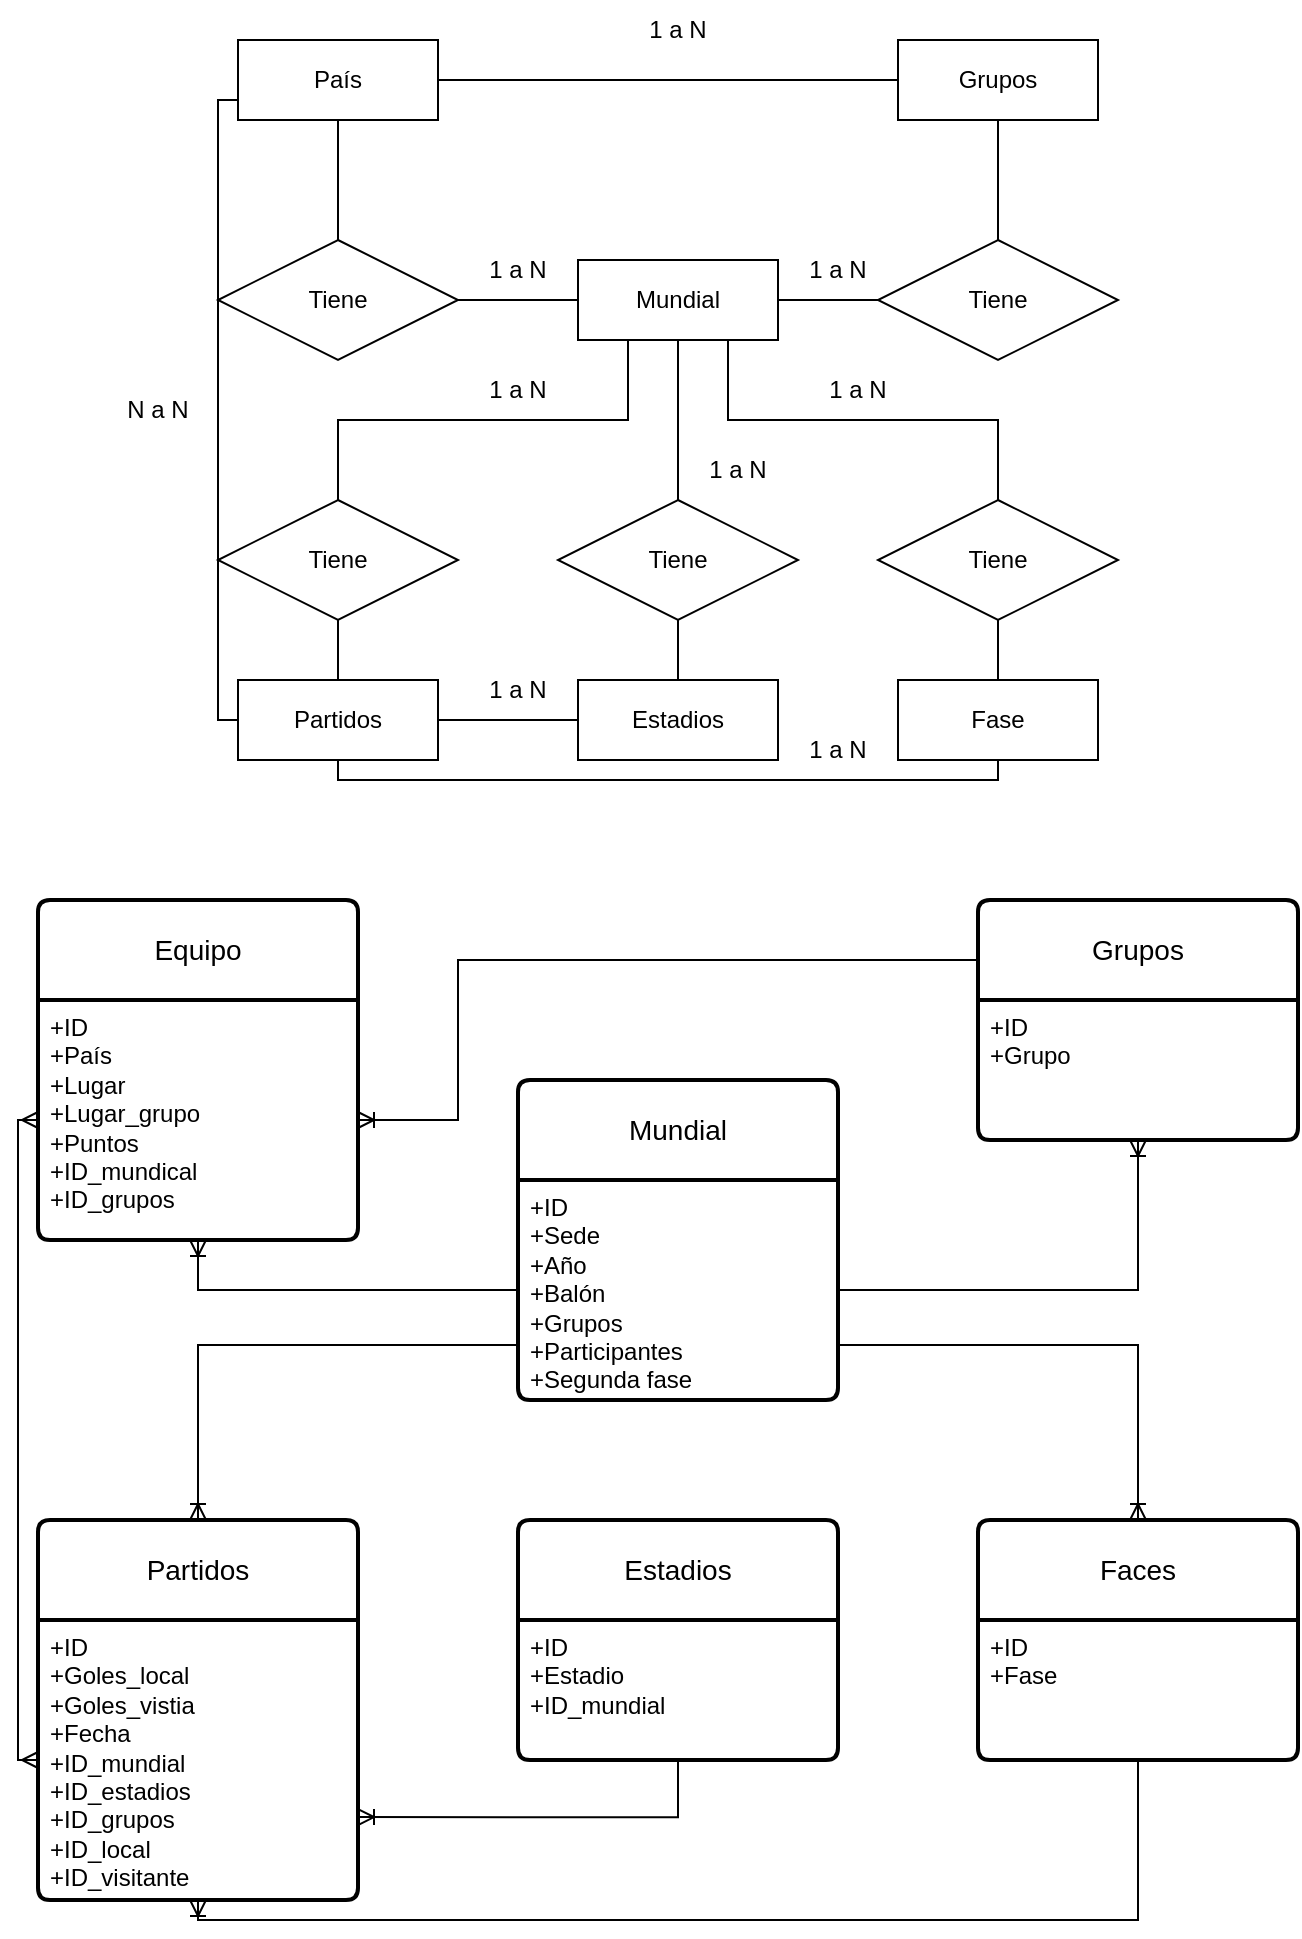 <mxfile version="22.1.16" type="github">
  <diagram id="R2lEEEUBdFMjLlhIrx00" name="Page-1">
    <mxGraphModel dx="1290" dy="577" grid="1" gridSize="10" guides="1" tooltips="1" connect="1" arrows="1" fold="1" page="1" pageScale="1" pageWidth="850" pageHeight="1100" math="0" shadow="0" extFonts="Permanent Marker^https://fonts.googleapis.com/css?family=Permanent+Marker">
      <root>
        <mxCell id="0" />
        <mxCell id="1" parent="0" />
        <mxCell id="vA73SESgVyJL-nqcK1Hl-38" value="Mundial" style="whiteSpace=wrap;html=1;align=center;" vertex="1" parent="1">
          <mxGeometry x="400" y="160" width="100" height="40" as="geometry" />
        </mxCell>
        <mxCell id="vA73SESgVyJL-nqcK1Hl-39" value="País" style="whiteSpace=wrap;html=1;align=center;" vertex="1" parent="1">
          <mxGeometry x="230" y="50" width="100" height="40" as="geometry" />
        </mxCell>
        <mxCell id="vA73SESgVyJL-nqcK1Hl-41" value="Partidos" style="whiteSpace=wrap;html=1;align=center;" vertex="1" parent="1">
          <mxGeometry x="230" y="370" width="100" height="40" as="geometry" />
        </mxCell>
        <mxCell id="vA73SESgVyJL-nqcK1Hl-42" value="Grupos" style="whiteSpace=wrap;html=1;align=center;" vertex="1" parent="1">
          <mxGeometry x="560" y="50" width="100" height="40" as="geometry" />
        </mxCell>
        <mxCell id="vA73SESgVyJL-nqcK1Hl-43" value="Tiene" style="shape=rhombus;perimeter=rhombusPerimeter;whiteSpace=wrap;html=1;align=center;" vertex="1" parent="1">
          <mxGeometry x="220" y="150" width="120" height="60" as="geometry" />
        </mxCell>
        <mxCell id="vA73SESgVyJL-nqcK1Hl-44" value="Tiene" style="shape=rhombus;perimeter=rhombusPerimeter;whiteSpace=wrap;html=1;align=center;" vertex="1" parent="1">
          <mxGeometry x="220" y="280" width="120" height="60" as="geometry" />
        </mxCell>
        <mxCell id="vA73SESgVyJL-nqcK1Hl-45" value="Tiene" style="shape=rhombus;perimeter=rhombusPerimeter;whiteSpace=wrap;html=1;align=center;" vertex="1" parent="1">
          <mxGeometry x="550" y="150" width="120" height="60" as="geometry" />
        </mxCell>
        <mxCell id="vA73SESgVyJL-nqcK1Hl-47" value="" style="endArrow=none;html=1;rounded=0;exitX=0.5;exitY=1;exitDx=0;exitDy=0;entryX=0.5;entryY=0;entryDx=0;entryDy=0;" edge="1" parent="1" source="vA73SESgVyJL-nqcK1Hl-39" target="vA73SESgVyJL-nqcK1Hl-43">
          <mxGeometry relative="1" as="geometry">
            <mxPoint x="350" y="90" as="sourcePoint" />
            <mxPoint x="510" y="90" as="targetPoint" />
          </mxGeometry>
        </mxCell>
        <mxCell id="vA73SESgVyJL-nqcK1Hl-50" value="" style="endArrow=none;html=1;rounded=0;exitX=0.5;exitY=1;exitDx=0;exitDy=0;entryX=0.5;entryY=0;entryDx=0;entryDy=0;" edge="1" parent="1" source="vA73SESgVyJL-nqcK1Hl-44" target="vA73SESgVyJL-nqcK1Hl-41">
          <mxGeometry relative="1" as="geometry">
            <mxPoint x="380" y="360" as="sourcePoint" />
            <mxPoint x="540" y="360" as="targetPoint" />
          </mxGeometry>
        </mxCell>
        <mxCell id="vA73SESgVyJL-nqcK1Hl-52" value="" style="endArrow=none;html=1;rounded=0;entryX=0.5;entryY=1;entryDx=0;entryDy=0;exitX=0.5;exitY=0;exitDx=0;exitDy=0;" edge="1" parent="1" source="vA73SESgVyJL-nqcK1Hl-45" target="vA73SESgVyJL-nqcK1Hl-42">
          <mxGeometry relative="1" as="geometry">
            <mxPoint x="420" y="110" as="sourcePoint" />
            <mxPoint x="580" y="110" as="targetPoint" />
          </mxGeometry>
        </mxCell>
        <mxCell id="vA73SESgVyJL-nqcK1Hl-65" value="" style="endArrow=none;html=1;rounded=0;entryX=0;entryY=0.5;entryDx=0;entryDy=0;exitX=1;exitY=0.5;exitDx=0;exitDy=0;edgeStyle=orthogonalEdgeStyle;" edge="1" parent="1" source="vA73SESgVyJL-nqcK1Hl-38" target="vA73SESgVyJL-nqcK1Hl-45">
          <mxGeometry relative="1" as="geometry">
            <mxPoint x="340" y="290" as="sourcePoint" />
            <mxPoint x="500" y="290" as="targetPoint" />
          </mxGeometry>
        </mxCell>
        <mxCell id="vA73SESgVyJL-nqcK1Hl-71" value="1 a N" style="text;html=1;strokeColor=none;fillColor=none;align=center;verticalAlign=middle;whiteSpace=wrap;rounded=0;" vertex="1" parent="1">
          <mxGeometry x="340" y="210" width="60" height="30" as="geometry" />
        </mxCell>
        <mxCell id="vA73SESgVyJL-nqcK1Hl-74" value="1 a N" style="text;html=1;strokeColor=none;fillColor=none;align=center;verticalAlign=middle;whiteSpace=wrap;rounded=0;" vertex="1" parent="1">
          <mxGeometry x="500" y="150" width="60" height="30" as="geometry" />
        </mxCell>
        <mxCell id="vA73SESgVyJL-nqcK1Hl-75" value="" style="endArrow=none;html=1;rounded=0;entryX=0;entryY=0.75;entryDx=0;entryDy=0;exitX=0;exitY=0.5;exitDx=0;exitDy=0;edgeStyle=orthogonalEdgeStyle;" edge="1" parent="1" source="vA73SESgVyJL-nqcK1Hl-41" target="vA73SESgVyJL-nqcK1Hl-39">
          <mxGeometry relative="1" as="geometry">
            <mxPoint x="560" y="550" as="sourcePoint" />
            <mxPoint x="560" y="230" as="targetPoint" />
          </mxGeometry>
        </mxCell>
        <mxCell id="vA73SESgVyJL-nqcK1Hl-76" value="" style="endArrow=none;html=1;rounded=0;entryX=0.5;entryY=0;entryDx=0;entryDy=0;exitX=0.25;exitY=1;exitDx=0;exitDy=0;edgeStyle=orthogonalEdgeStyle;" edge="1" parent="1" source="vA73SESgVyJL-nqcK1Hl-38" target="vA73SESgVyJL-nqcK1Hl-44">
          <mxGeometry relative="1" as="geometry">
            <mxPoint x="340" y="320" as="sourcePoint" />
            <mxPoint x="500" y="320" as="targetPoint" />
          </mxGeometry>
        </mxCell>
        <mxCell id="vA73SESgVyJL-nqcK1Hl-77" value="N a N" style="text;html=1;strokeColor=none;fillColor=none;align=center;verticalAlign=middle;whiteSpace=wrap;rounded=0;" vertex="1" parent="1">
          <mxGeometry x="160" y="220" width="60" height="30" as="geometry" />
        </mxCell>
        <mxCell id="vA73SESgVyJL-nqcK1Hl-79" value="" style="endArrow=none;html=1;rounded=0;exitX=1;exitY=0.5;exitDx=0;exitDy=0;entryX=0;entryY=0.5;entryDx=0;entryDy=0;edgeStyle=orthogonalEdgeStyle;" edge="1" parent="1" source="vA73SESgVyJL-nqcK1Hl-43" target="vA73SESgVyJL-nqcK1Hl-38">
          <mxGeometry relative="1" as="geometry">
            <mxPoint x="340" y="180" as="sourcePoint" />
            <mxPoint x="400" y="180" as="targetPoint" />
          </mxGeometry>
        </mxCell>
        <mxCell id="vA73SESgVyJL-nqcK1Hl-72" value="1 a N" style="text;html=1;strokeColor=none;fillColor=none;align=center;verticalAlign=middle;whiteSpace=wrap;rounded=0;" vertex="1" parent="1">
          <mxGeometry x="340" y="150" width="60" height="30" as="geometry" />
        </mxCell>
        <mxCell id="vA73SESgVyJL-nqcK1Hl-80" value="Estadios" style="whiteSpace=wrap;html=1;align=center;" vertex="1" parent="1">
          <mxGeometry x="400" y="370" width="100" height="40" as="geometry" />
        </mxCell>
        <mxCell id="vA73SESgVyJL-nqcK1Hl-81" value="Tiene" style="shape=rhombus;perimeter=rhombusPerimeter;whiteSpace=wrap;html=1;align=center;" vertex="1" parent="1">
          <mxGeometry x="390" y="280" width="120" height="60" as="geometry" />
        </mxCell>
        <mxCell id="vA73SESgVyJL-nqcK1Hl-82" value="" style="endArrow=none;html=1;rounded=0;exitX=0.5;exitY=1;exitDx=0;exitDy=0;entryX=0.5;entryY=0;entryDx=0;entryDy=0;" edge="1" parent="1" source="vA73SESgVyJL-nqcK1Hl-81" target="vA73SESgVyJL-nqcK1Hl-80">
          <mxGeometry relative="1" as="geometry">
            <mxPoint x="550" y="360" as="sourcePoint" />
            <mxPoint x="710" y="360" as="targetPoint" />
          </mxGeometry>
        </mxCell>
        <mxCell id="vA73SESgVyJL-nqcK1Hl-83" value="Fase" style="whiteSpace=wrap;html=1;align=center;" vertex="1" parent="1">
          <mxGeometry x="560" y="370" width="100" height="40" as="geometry" />
        </mxCell>
        <mxCell id="vA73SESgVyJL-nqcK1Hl-84" value="Tiene" style="shape=rhombus;perimeter=rhombusPerimeter;whiteSpace=wrap;html=1;align=center;" vertex="1" parent="1">
          <mxGeometry x="550" y="280" width="120" height="60" as="geometry" />
        </mxCell>
        <mxCell id="vA73SESgVyJL-nqcK1Hl-85" value="" style="endArrow=none;html=1;rounded=0;exitX=0.5;exitY=1;exitDx=0;exitDy=0;entryX=0.5;entryY=0;entryDx=0;entryDy=0;" edge="1" parent="1" source="vA73SESgVyJL-nqcK1Hl-84" target="vA73SESgVyJL-nqcK1Hl-83">
          <mxGeometry relative="1" as="geometry">
            <mxPoint x="710" y="360" as="sourcePoint" />
            <mxPoint x="870" y="360" as="targetPoint" />
          </mxGeometry>
        </mxCell>
        <mxCell id="vA73SESgVyJL-nqcK1Hl-86" value="" style="endArrow=none;html=1;rounded=0;exitX=1;exitY=0.5;exitDx=0;exitDy=0;entryX=0;entryY=0.5;entryDx=0;entryDy=0;" edge="1" parent="1" source="vA73SESgVyJL-nqcK1Hl-39" target="vA73SESgVyJL-nqcK1Hl-42">
          <mxGeometry relative="1" as="geometry">
            <mxPoint x="370" y="320" as="sourcePoint" />
            <mxPoint x="530" y="320" as="targetPoint" />
          </mxGeometry>
        </mxCell>
        <mxCell id="vA73SESgVyJL-nqcK1Hl-87" value="" style="endArrow=none;html=1;rounded=0;entryX=0.5;entryY=1;entryDx=0;entryDy=0;exitX=0.5;exitY=0;exitDx=0;exitDy=0;" edge="1" parent="1" source="vA73SESgVyJL-nqcK1Hl-81" target="vA73SESgVyJL-nqcK1Hl-38">
          <mxGeometry relative="1" as="geometry">
            <mxPoint x="370" y="170" as="sourcePoint" />
            <mxPoint x="530" y="170" as="targetPoint" />
          </mxGeometry>
        </mxCell>
        <mxCell id="vA73SESgVyJL-nqcK1Hl-88" value="" style="endArrow=none;html=1;rounded=0;entryX=0.5;entryY=0;entryDx=0;entryDy=0;exitX=0.75;exitY=1;exitDx=0;exitDy=0;edgeStyle=orthogonalEdgeStyle;" edge="1" parent="1" source="vA73SESgVyJL-nqcK1Hl-38" target="vA73SESgVyJL-nqcK1Hl-84">
          <mxGeometry relative="1" as="geometry">
            <mxPoint x="370" y="170" as="sourcePoint" />
            <mxPoint x="530" y="170" as="targetPoint" />
          </mxGeometry>
        </mxCell>
        <mxCell id="vA73SESgVyJL-nqcK1Hl-89" value="1 a N" style="text;html=1;strokeColor=none;fillColor=none;align=center;verticalAlign=middle;whiteSpace=wrap;rounded=0;" vertex="1" parent="1">
          <mxGeometry x="420" y="30" width="60" height="30" as="geometry" />
        </mxCell>
        <mxCell id="vA73SESgVyJL-nqcK1Hl-90" value="1 a N" style="text;html=1;strokeColor=none;fillColor=none;align=center;verticalAlign=middle;whiteSpace=wrap;rounded=0;" vertex="1" parent="1">
          <mxGeometry x="510" y="210" width="60" height="30" as="geometry" />
        </mxCell>
        <mxCell id="vA73SESgVyJL-nqcK1Hl-91" value="1 a N" style="text;html=1;strokeColor=none;fillColor=none;align=center;verticalAlign=middle;whiteSpace=wrap;rounded=0;" vertex="1" parent="1">
          <mxGeometry x="450" y="250" width="60" height="30" as="geometry" />
        </mxCell>
        <mxCell id="vA73SESgVyJL-nqcK1Hl-92" value="" style="endArrow=none;html=1;rounded=0;exitX=1;exitY=0.5;exitDx=0;exitDy=0;entryX=0;entryY=0.5;entryDx=0;entryDy=0;" edge="1" parent="1" source="vA73SESgVyJL-nqcK1Hl-41" target="vA73SESgVyJL-nqcK1Hl-80">
          <mxGeometry relative="1" as="geometry">
            <mxPoint x="370" y="170" as="sourcePoint" />
            <mxPoint x="530" y="170" as="targetPoint" />
          </mxGeometry>
        </mxCell>
        <mxCell id="vA73SESgVyJL-nqcK1Hl-93" value="1 a N" style="text;html=1;strokeColor=none;fillColor=none;align=center;verticalAlign=middle;whiteSpace=wrap;rounded=0;" vertex="1" parent="1">
          <mxGeometry x="340" y="360" width="60" height="30" as="geometry" />
        </mxCell>
        <mxCell id="vA73SESgVyJL-nqcK1Hl-95" value="" style="endArrow=none;html=1;rounded=0;entryX=0.5;entryY=1;entryDx=0;entryDy=0;exitX=0.5;exitY=1;exitDx=0;exitDy=0;edgeStyle=orthogonalEdgeStyle;" edge="1" parent="1" source="vA73SESgVyJL-nqcK1Hl-41" target="vA73SESgVyJL-nqcK1Hl-83">
          <mxGeometry relative="1" as="geometry">
            <mxPoint x="370" y="370" as="sourcePoint" />
            <mxPoint x="530" y="370" as="targetPoint" />
          </mxGeometry>
        </mxCell>
        <mxCell id="vA73SESgVyJL-nqcK1Hl-96" value="1 a N" style="text;html=1;strokeColor=none;fillColor=none;align=center;verticalAlign=middle;whiteSpace=wrap;rounded=0;" vertex="1" parent="1">
          <mxGeometry x="500" y="390" width="60" height="30" as="geometry" />
        </mxCell>
        <mxCell id="vA73SESgVyJL-nqcK1Hl-97" value="Mundial" style="swimlane;childLayout=stackLayout;horizontal=1;startSize=50;horizontalStack=0;rounded=1;fontSize=14;fontStyle=0;strokeWidth=2;resizeParent=0;resizeLast=1;shadow=0;dashed=0;align=center;arcSize=4;whiteSpace=wrap;html=1;" vertex="1" parent="1">
          <mxGeometry x="370" y="570" width="160" height="160" as="geometry">
            <mxRectangle x="370" y="570" width="90" height="50" as="alternateBounds" />
          </mxGeometry>
        </mxCell>
        <mxCell id="vA73SESgVyJL-nqcK1Hl-98" value="+ID&lt;br&gt;+Sede&lt;br&gt;+Año&lt;br&gt;+Balón&lt;br&gt;+Grupos&lt;br&gt;+Participantes&lt;br&gt;+Segunda fase" style="align=left;strokeColor=none;fillColor=none;spacingLeft=4;fontSize=12;verticalAlign=top;resizable=0;rotatable=0;part=1;html=1;" vertex="1" parent="vA73SESgVyJL-nqcK1Hl-97">
          <mxGeometry y="50" width="160" height="110" as="geometry" />
        </mxCell>
        <mxCell id="vA73SESgVyJL-nqcK1Hl-101" value="Equipo" style="swimlane;childLayout=stackLayout;horizontal=1;startSize=50;horizontalStack=0;rounded=1;fontSize=14;fontStyle=0;strokeWidth=2;resizeParent=0;resizeLast=1;shadow=0;dashed=0;align=center;arcSize=4;whiteSpace=wrap;html=1;" vertex="1" parent="1">
          <mxGeometry x="130" y="480" width="160" height="170" as="geometry" />
        </mxCell>
        <mxCell id="vA73SESgVyJL-nqcK1Hl-102" value="+ID&lt;br&gt;+País&lt;br&gt;+Lugar&lt;br&gt;+Lugar_grupo&lt;br&gt;+Puntos&lt;br&gt;+ID_mundical&lt;br&gt;+ID_grupos" style="align=left;strokeColor=none;fillColor=none;spacingLeft=4;fontSize=12;verticalAlign=top;resizable=0;rotatable=0;part=1;html=1;" vertex="1" parent="vA73SESgVyJL-nqcK1Hl-101">
          <mxGeometry y="50" width="160" height="120" as="geometry" />
        </mxCell>
        <mxCell id="vA73SESgVyJL-nqcK1Hl-103" value="Partidos" style="swimlane;childLayout=stackLayout;horizontal=1;startSize=50;horizontalStack=0;rounded=1;fontSize=14;fontStyle=0;strokeWidth=2;resizeParent=0;resizeLast=1;shadow=0;dashed=0;align=center;arcSize=4;whiteSpace=wrap;html=1;" vertex="1" parent="1">
          <mxGeometry x="130" y="790" width="160" height="190" as="geometry" />
        </mxCell>
        <mxCell id="vA73SESgVyJL-nqcK1Hl-104" value="+ID&lt;br&gt;+Goles_local&lt;br&gt;+Goles_vistia&lt;br&gt;+Fecha&lt;br&gt;+ID_mundial&lt;br&gt;+ID_estadios&lt;br&gt;+ID_grupos&lt;br&gt;+ID_local&lt;br&gt;+ID_visitante" style="align=left;strokeColor=none;fillColor=none;spacingLeft=4;fontSize=12;verticalAlign=top;resizable=0;rotatable=0;part=1;html=1;" vertex="1" parent="vA73SESgVyJL-nqcK1Hl-103">
          <mxGeometry y="50" width="160" height="140" as="geometry" />
        </mxCell>
        <mxCell id="vA73SESgVyJL-nqcK1Hl-105" value="Estadios" style="swimlane;childLayout=stackLayout;horizontal=1;startSize=50;horizontalStack=0;rounded=1;fontSize=14;fontStyle=0;strokeWidth=2;resizeParent=0;resizeLast=1;shadow=0;dashed=0;align=center;arcSize=4;whiteSpace=wrap;html=1;" vertex="1" parent="1">
          <mxGeometry x="370" y="790" width="160" height="120" as="geometry" />
        </mxCell>
        <mxCell id="vA73SESgVyJL-nqcK1Hl-106" value="+ID&lt;br&gt;+Estadio&lt;br&gt;+ID_mundial" style="align=left;strokeColor=none;fillColor=none;spacingLeft=4;fontSize=12;verticalAlign=top;resizable=0;rotatable=0;part=1;html=1;" vertex="1" parent="vA73SESgVyJL-nqcK1Hl-105">
          <mxGeometry y="50" width="160" height="70" as="geometry" />
        </mxCell>
        <mxCell id="vA73SESgVyJL-nqcK1Hl-108" value="Grupos" style="swimlane;childLayout=stackLayout;horizontal=1;startSize=50;horizontalStack=0;rounded=1;fontSize=14;fontStyle=0;strokeWidth=2;resizeParent=0;resizeLast=1;shadow=0;dashed=0;align=center;arcSize=4;whiteSpace=wrap;html=1;" vertex="1" parent="1">
          <mxGeometry x="600" y="480" width="160" height="120" as="geometry" />
        </mxCell>
        <mxCell id="vA73SESgVyJL-nqcK1Hl-109" value="+ID&lt;br&gt;+Grupo" style="align=left;strokeColor=none;fillColor=none;spacingLeft=4;fontSize=12;verticalAlign=top;resizable=0;rotatable=0;part=1;html=1;" vertex="1" parent="vA73SESgVyJL-nqcK1Hl-108">
          <mxGeometry y="50" width="160" height="70" as="geometry" />
        </mxCell>
        <mxCell id="vA73SESgVyJL-nqcK1Hl-110" value="Faces" style="swimlane;childLayout=stackLayout;horizontal=1;startSize=50;horizontalStack=0;rounded=1;fontSize=14;fontStyle=0;strokeWidth=2;resizeParent=0;resizeLast=1;shadow=0;dashed=0;align=center;arcSize=4;whiteSpace=wrap;html=1;" vertex="1" parent="1">
          <mxGeometry x="600" y="790" width="160" height="120" as="geometry" />
        </mxCell>
        <mxCell id="vA73SESgVyJL-nqcK1Hl-111" value="+ID&lt;br&gt;+Fase" style="align=left;strokeColor=none;fillColor=none;spacingLeft=4;fontSize=12;verticalAlign=top;resizable=0;rotatable=0;part=1;html=1;" vertex="1" parent="vA73SESgVyJL-nqcK1Hl-110">
          <mxGeometry y="50" width="160" height="70" as="geometry" />
        </mxCell>
        <mxCell id="vA73SESgVyJL-nqcK1Hl-113" value="" style="edgeStyle=orthogonalEdgeStyle;fontSize=12;html=1;endArrow=ERoneToMany;rounded=0;entryX=0.5;entryY=1;entryDx=0;entryDy=0;exitX=0;exitY=0.5;exitDx=0;exitDy=0;" edge="1" parent="1" source="vA73SESgVyJL-nqcK1Hl-98" target="vA73SESgVyJL-nqcK1Hl-102">
          <mxGeometry width="100" height="100" relative="1" as="geometry">
            <mxPoint x="100" y="780" as="sourcePoint" />
            <mxPoint x="200" y="680" as="targetPoint" />
          </mxGeometry>
        </mxCell>
        <mxCell id="vA73SESgVyJL-nqcK1Hl-114" value="" style="edgeStyle=orthogonalEdgeStyle;fontSize=12;html=1;endArrow=ERoneToMany;rounded=0;entryX=1;entryY=0.5;entryDx=0;entryDy=0;exitX=0;exitY=0.25;exitDx=0;exitDy=0;" edge="1" parent="1" source="vA73SESgVyJL-nqcK1Hl-108" target="vA73SESgVyJL-nqcK1Hl-102">
          <mxGeometry width="100" height="100" relative="1" as="geometry">
            <mxPoint x="560" y="535" as="sourcePoint" />
            <mxPoint x="400" y="510" as="targetPoint" />
            <Array as="points">
              <mxPoint x="340" y="510" />
              <mxPoint x="340" y="590" />
            </Array>
          </mxGeometry>
        </mxCell>
        <mxCell id="vA73SESgVyJL-nqcK1Hl-115" value="" style="edgeStyle=orthogonalEdgeStyle;fontSize=12;html=1;endArrow=ERoneToMany;rounded=0;entryX=0.5;entryY=1;entryDx=0;entryDy=0;exitX=1;exitY=0.5;exitDx=0;exitDy=0;" edge="1" parent="1" source="vA73SESgVyJL-nqcK1Hl-98" target="vA73SESgVyJL-nqcK1Hl-109">
          <mxGeometry width="100" height="100" relative="1" as="geometry">
            <mxPoint x="796.2" y="821.03" as="sourcePoint" />
            <mxPoint x="563.8" y="760" as="targetPoint" />
            <Array as="points">
              <mxPoint x="680" y="675" />
            </Array>
          </mxGeometry>
        </mxCell>
        <mxCell id="vA73SESgVyJL-nqcK1Hl-117" value="" style="edgeStyle=orthogonalEdgeStyle;fontSize=12;html=1;endArrow=ERoneToMany;rounded=0;entryX=1;entryY=0.704;entryDx=0;entryDy=0;exitX=0.5;exitY=1;exitDx=0;exitDy=0;entryPerimeter=0;" edge="1" parent="1" source="vA73SESgVyJL-nqcK1Hl-106" target="vA73SESgVyJL-nqcK1Hl-104">
          <mxGeometry width="100" height="100" relative="1" as="geometry">
            <mxPoint x="560" y="1000" as="sourcePoint" />
            <mxPoint x="250" y="1080" as="targetPoint" />
          </mxGeometry>
        </mxCell>
        <mxCell id="vA73SESgVyJL-nqcK1Hl-120" value="" style="edgeStyle=orthogonalEdgeStyle;fontSize=12;html=1;endArrow=ERoneToMany;rounded=0;entryX=0.5;entryY=1;entryDx=0;entryDy=0;exitX=0.5;exitY=1;exitDx=0;exitDy=0;" edge="1" parent="1" source="vA73SESgVyJL-nqcK1Hl-111" target="vA73SESgVyJL-nqcK1Hl-104">
          <mxGeometry width="100" height="100" relative="1" as="geometry">
            <mxPoint x="690" y="960" as="sourcePoint" />
            <mxPoint x="530" y="989" as="targetPoint" />
          </mxGeometry>
        </mxCell>
        <mxCell id="vA73SESgVyJL-nqcK1Hl-123" value="" style="edgeStyle=orthogonalEdgeStyle;fontSize=12;html=1;endArrow=ERoneToMany;rounded=0;exitX=0;exitY=0.75;exitDx=0;exitDy=0;entryX=0.5;entryY=0;entryDx=0;entryDy=0;" edge="1" parent="1" source="vA73SESgVyJL-nqcK1Hl-98" target="vA73SESgVyJL-nqcK1Hl-103">
          <mxGeometry width="100" height="100" relative="1" as="geometry">
            <mxPoint x="400" y="820" as="sourcePoint" />
            <mxPoint x="340" y="760" as="targetPoint" />
          </mxGeometry>
        </mxCell>
        <mxCell id="vA73SESgVyJL-nqcK1Hl-124" value="" style="edgeStyle=orthogonalEdgeStyle;fontSize=12;html=1;endArrow=ERmany;startArrow=ERmany;rounded=0;exitX=0;exitY=0.5;exitDx=0;exitDy=0;entryX=0;entryY=0.5;entryDx=0;entryDy=0;" edge="1" parent="1" source="vA73SESgVyJL-nqcK1Hl-104" target="vA73SESgVyJL-nqcK1Hl-102">
          <mxGeometry width="100" height="100" relative="1" as="geometry">
            <mxPoint x="20" y="870" as="sourcePoint" />
            <mxPoint x="120" y="770" as="targetPoint" />
          </mxGeometry>
        </mxCell>
        <mxCell id="vA73SESgVyJL-nqcK1Hl-125" value="" style="edgeStyle=orthogonalEdgeStyle;fontSize=12;html=1;endArrow=ERoneToMany;rounded=0;exitX=1;exitY=0.75;exitDx=0;exitDy=0;entryX=0.5;entryY=0;entryDx=0;entryDy=0;" edge="1" parent="1" source="vA73SESgVyJL-nqcK1Hl-98" target="vA73SESgVyJL-nqcK1Hl-110">
          <mxGeometry width="100" height="100" relative="1" as="geometry">
            <mxPoint x="380" y="713" as="sourcePoint" />
            <mxPoint x="220" y="800" as="targetPoint" />
          </mxGeometry>
        </mxCell>
      </root>
    </mxGraphModel>
  </diagram>
</mxfile>
